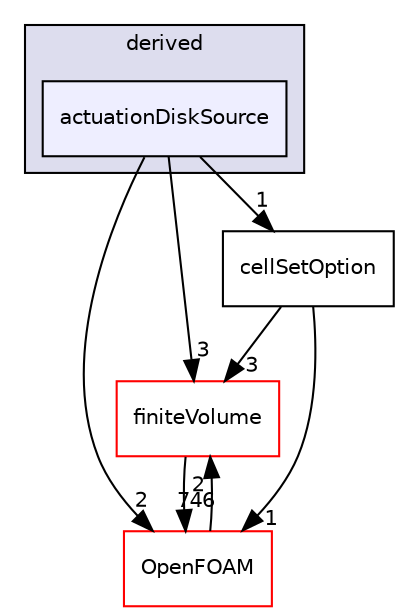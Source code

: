 digraph "src/fvOptions/sources/derived/actuationDiskSource" {
  bgcolor=transparent;
  compound=true
  node [ fontsize="10", fontname="Helvetica"];
  edge [ labelfontsize="10", labelfontname="Helvetica"];
  subgraph clusterdir_04ada5f3e1c5f73b4b84eeccdf3d9cec {
    graph [ bgcolor="#ddddee", pencolor="black", label="derived" fontname="Helvetica", fontsize="10", URL="dir_04ada5f3e1c5f73b4b84eeccdf3d9cec.html"]
  dir_63e79c4eff9f105986900c564a167454 [shape=box, label="actuationDiskSource", style="filled", fillcolor="#eeeeff", pencolor="black", URL="dir_63e79c4eff9f105986900c564a167454.html"];
  }
  dir_9bd15774b555cf7259a6fa18f99fe99b [shape=box label="finiteVolume" color="red" URL="dir_9bd15774b555cf7259a6fa18f99fe99b.html"];
  dir_c5473ff19b20e6ec4dfe5c310b3778a8 [shape=box label="OpenFOAM" color="red" URL="dir_c5473ff19b20e6ec4dfe5c310b3778a8.html"];
  dir_3985ce20ae33982f8c583731dc480b49 [shape=box label="cellSetOption" URL="dir_3985ce20ae33982f8c583731dc480b49.html"];
  dir_9bd15774b555cf7259a6fa18f99fe99b->dir_c5473ff19b20e6ec4dfe5c310b3778a8 [headlabel="746", labeldistance=1.5 headhref="dir_000897_001897.html"];
  dir_c5473ff19b20e6ec4dfe5c310b3778a8->dir_9bd15774b555cf7259a6fa18f99fe99b [headlabel="2", labeldistance=1.5 headhref="dir_001897_000897.html"];
  dir_63e79c4eff9f105986900c564a167454->dir_9bd15774b555cf7259a6fa18f99fe99b [headlabel="3", labeldistance=1.5 headhref="dir_001329_000897.html"];
  dir_63e79c4eff9f105986900c564a167454->dir_c5473ff19b20e6ec4dfe5c310b3778a8 [headlabel="2", labeldistance=1.5 headhref="dir_001329_001897.html"];
  dir_63e79c4eff9f105986900c564a167454->dir_3985ce20ae33982f8c583731dc480b49 [headlabel="1", labeldistance=1.5 headhref="dir_001329_001318.html"];
  dir_3985ce20ae33982f8c583731dc480b49->dir_9bd15774b555cf7259a6fa18f99fe99b [headlabel="3", labeldistance=1.5 headhref="dir_001318_000897.html"];
  dir_3985ce20ae33982f8c583731dc480b49->dir_c5473ff19b20e6ec4dfe5c310b3778a8 [headlabel="1", labeldistance=1.5 headhref="dir_001318_001897.html"];
}
